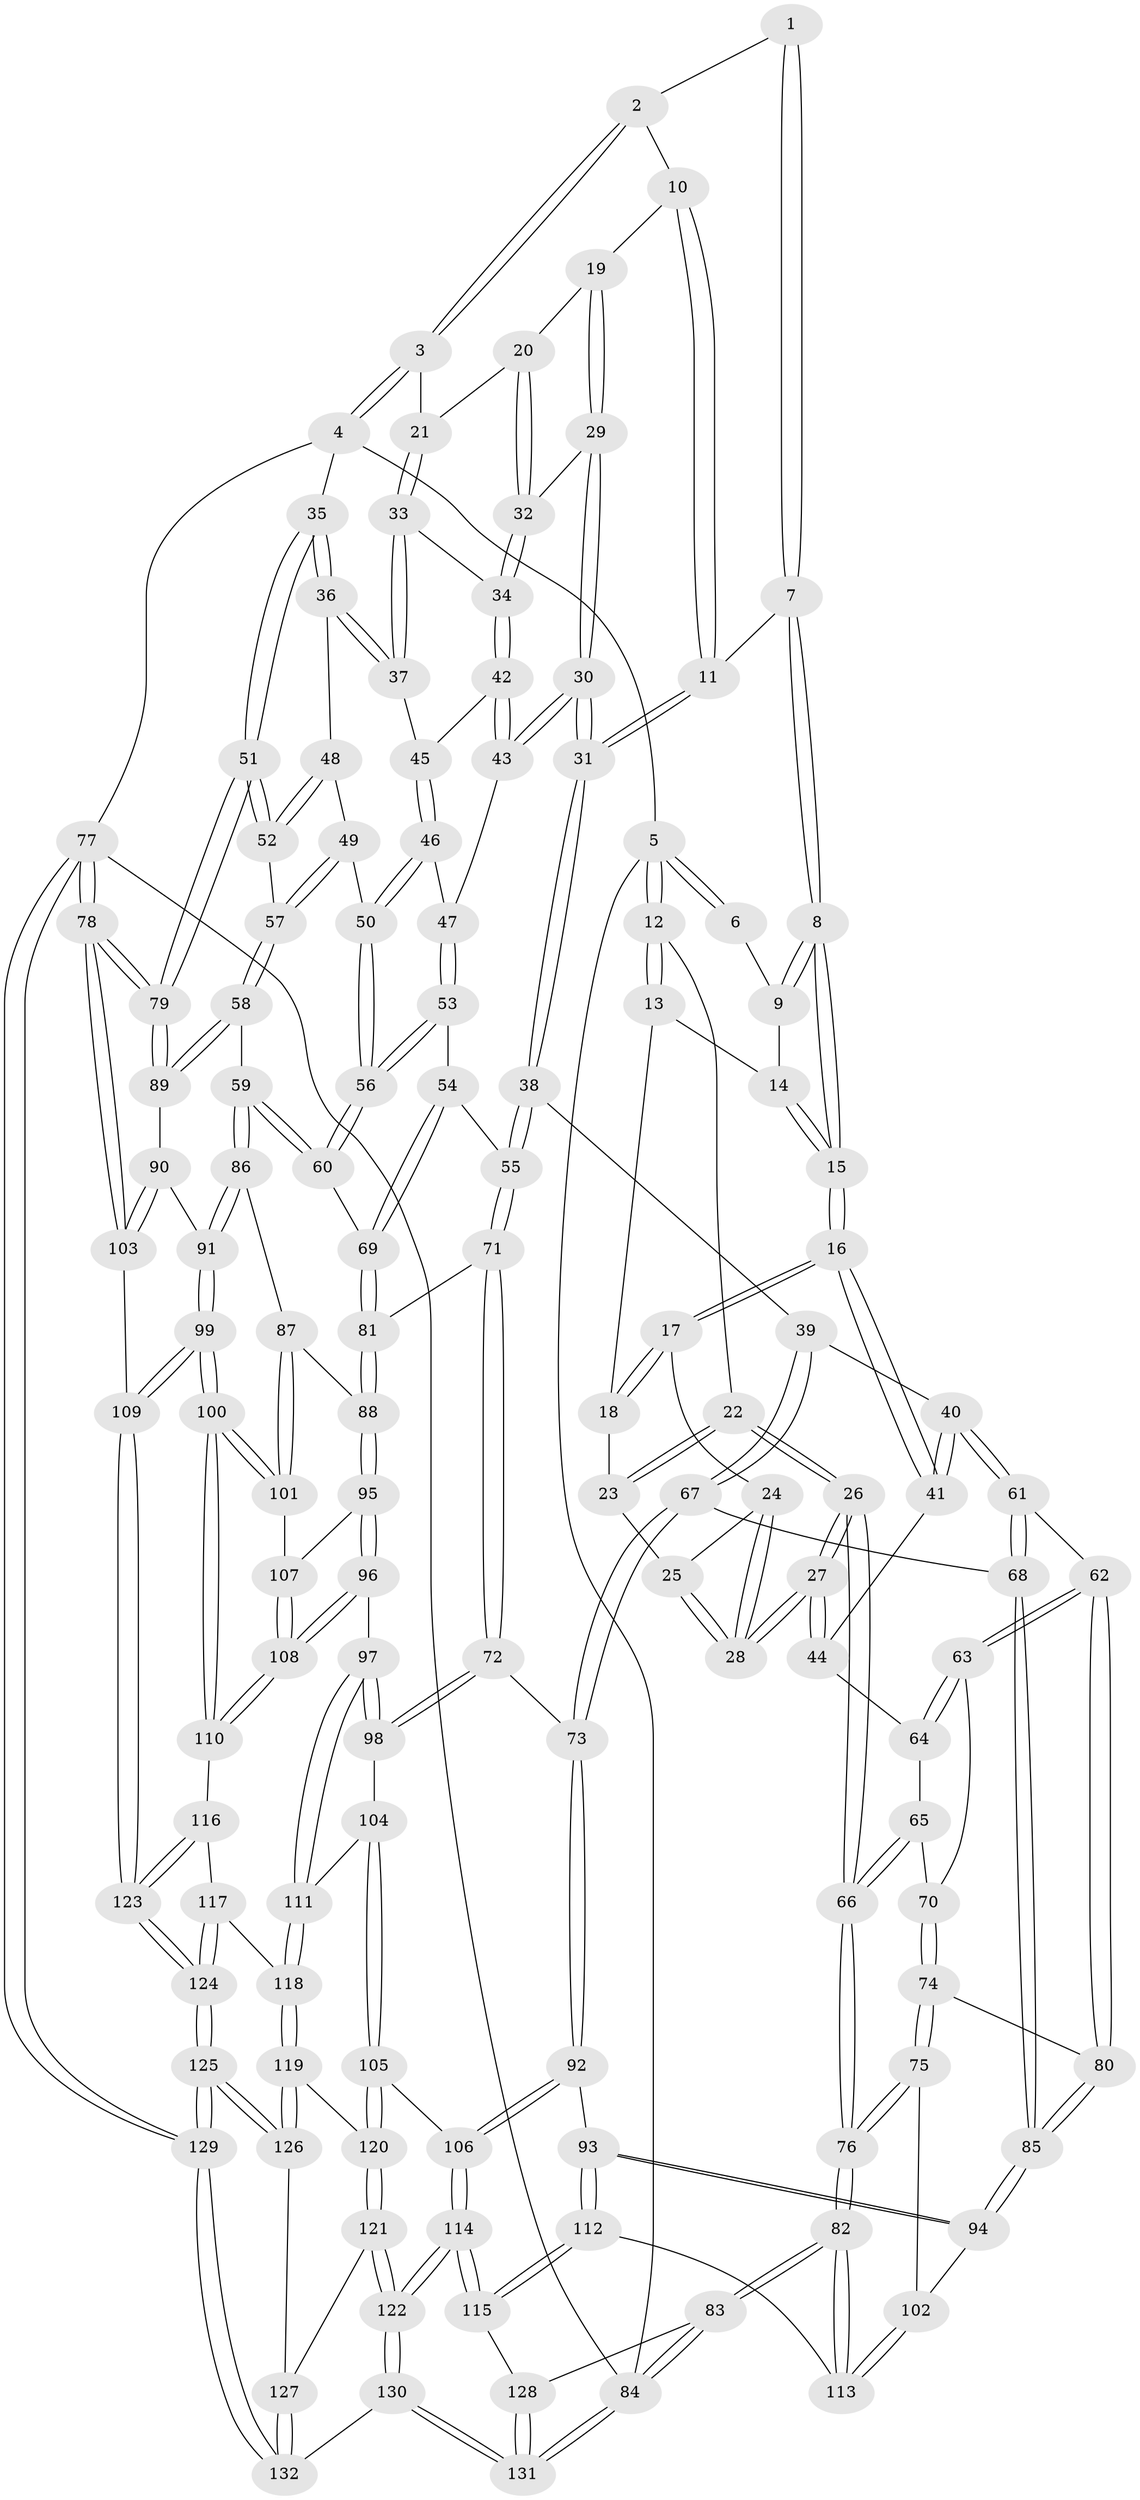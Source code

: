 // coarse degree distribution, {4: 0.46835443037974683, 5: 0.35443037974683544, 8: 0.012658227848101266, 2: 0.012658227848101266, 3: 0.10126582278481013, 6: 0.05063291139240506}
// Generated by graph-tools (version 1.1) at 2025/24/03/03/25 07:24:36]
// undirected, 132 vertices, 327 edges
graph export_dot {
graph [start="1"]
  node [color=gray90,style=filled];
  1 [pos="+0.4033457483440159+0"];
  2 [pos="+0.5109217474410722+0"];
  3 [pos="+1+0"];
  4 [pos="+1+0"];
  5 [pos="+0+0"];
  6 [pos="+0.3694982307674513+0"];
  7 [pos="+0.4256893283588957+0.06650430207969818"];
  8 [pos="+0.3248419135565735+0.18272407893276113"];
  9 [pos="+0.2510385832992878+0.023208012420115512"];
  10 [pos="+0.6158738398929322+0.09150222543144935"];
  11 [pos="+0.5061151738548196+0.1581344170664258"];
  12 [pos="+0+0"];
  13 [pos="+0.15093510656888864+0.08894422974569907"];
  14 [pos="+0.1899735335277612+0.08086398238450875"];
  15 [pos="+0.29548791120316675+0.26121892028363153"];
  16 [pos="+0.29393205722070115+0.2815469764380645"];
  17 [pos="+0.19060333696339013+0.23575706993011816"];
  18 [pos="+0.14494205732453141+0.11232125708337735"];
  19 [pos="+0.6682756444942718+0.11674258058953199"];
  20 [pos="+0.7387455292677124+0.10353849614322691"];
  21 [pos="+0.7927601094649811+0.09020495555400826"];
  22 [pos="+0+0.16089747907229998"];
  23 [pos="+0.11407569979342647+0.15366647451942742"];
  24 [pos="+0.1884511294772483+0.23555233480753127"];
  25 [pos="+0.11400941343596528+0.16881736466836827"];
  26 [pos="+0+0.28611252480123467"];
  27 [pos="+0+0.2945247923176632"];
  28 [pos="+0.07309299329119803+0.24586065483111866"];
  29 [pos="+0.6386227013082654+0.2158753904645285"];
  30 [pos="+0.5929170568592377+0.2740511752573109"];
  31 [pos="+0.5110336311861123+0.31593702049479444"];
  32 [pos="+0.69731456895589+0.22448919363439052"];
  33 [pos="+0.8018890510089609+0.18558922459993613"];
  34 [pos="+0.7583969679883317+0.2513552172541326"];
  35 [pos="+1+0"];
  36 [pos="+0.9440870051944142+0.25738075976172414"];
  37 [pos="+0.881893098769258+0.25366070802094215"];
  38 [pos="+0.5108102458326591+0.31631349266251235"];
  39 [pos="+0.389906202743904+0.3069261396476403"];
  40 [pos="+0.3000051734410332+0.29379035120183805"];
  41 [pos="+0.2964076491547358+0.2880383343218236"];
  42 [pos="+0.7536572192933352+0.2705774440543558"];
  43 [pos="+0.7418626388898703+0.2983951279930777"];
  44 [pos="+0.04857201864706783+0.33269360150889177"];
  45 [pos="+0.854067855861787+0.2984697274294003"];
  46 [pos="+0.8432343515057436+0.33431679672014764"];
  47 [pos="+0.7438573179457147+0.3064453411934248"];
  48 [pos="+0.9393717773649652+0.3139021024159291"];
  49 [pos="+0.8727401075796265+0.38390183848074444"];
  50 [pos="+0.855814431139206+0.372399644460268"];
  51 [pos="+1+0.41835827905368594"];
  52 [pos="+1+0.42343062392067765"];
  53 [pos="+0.7315744735972454+0.3881102427077512"];
  54 [pos="+0.6128997114294062+0.38426003320918445"];
  55 [pos="+0.5297562705515508+0.3656669103546727"];
  56 [pos="+0.743403999217493+0.40427232347004877"];
  57 [pos="+0.9106833737081474+0.46284897499732663"];
  58 [pos="+0.8919104022386389+0.49635408440009626"];
  59 [pos="+0.8286402516468022+0.5116360517792585"];
  60 [pos="+0.7458988814206586+0.42264953445163395"];
  61 [pos="+0.28009833143691726+0.3448964775894175"];
  62 [pos="+0.18922199235094445+0.42878487655493264"];
  63 [pos="+0.18460836544114792+0.4271533392081007"];
  64 [pos="+0.11946617879557256+0.397596084107295"];
  65 [pos="+0.07144807966250544+0.4526576044466018"];
  66 [pos="+0+0.31610168554574897"];
  67 [pos="+0.3862995884845783+0.523100368407684"];
  68 [pos="+0.33059554051949974+0.4822019418230176"];
  69 [pos="+0.6902722279796504+0.4880387464024992"];
  70 [pos="+0.0762267443203029+0.4638862225457222"];
  71 [pos="+0.5211561366895047+0.47496076489436856"];
  72 [pos="+0.47743306858228207+0.5357587478378206"];
  73 [pos="+0.39831219269503765+0.534080013054812"];
  74 [pos="+0.08490691096447806+0.5429973432332675"];
  75 [pos="+0+0.6138359864020229"];
  76 [pos="+0+0.6338309700193074"];
  77 [pos="+1+1"];
  78 [pos="+1+0.8091137605696199"];
  79 [pos="+1+0.6466935841852738"];
  80 [pos="+0.17828233188307782+0.5290935541066191"];
  81 [pos="+0.6685078820445843+0.5419004637819496"];
  82 [pos="+0+0.9885141253213001"];
  83 [pos="+0+1"];
  84 [pos="+0+1"];
  85 [pos="+0.20753114341304535+0.5599702939766639"];
  86 [pos="+0.8021727599708443+0.5439339206605998"];
  87 [pos="+0.7871975684871042+0.5536380328325744"];
  88 [pos="+0.689406577250565+0.5772042818352855"];
  89 [pos="+0.9149422777273326+0.5357618461155106"];
  90 [pos="+0.914045785785972+0.6032995616729645"];
  91 [pos="+0.8617634310227597+0.6432195878012581"];
  92 [pos="+0.3087845926877406+0.6247487518911926"];
  93 [pos="+0.24697707258298052+0.6394688692971765"];
  94 [pos="+0.23713930152739826+0.6321221432484528"];
  95 [pos="+0.6881531086235152+0.582110252400037"];
  96 [pos="+0.6472213858968239+0.6532998300854972"];
  97 [pos="+0.637520139284897+0.6627666875983126"];
  98 [pos="+0.4835184928458067+0.5621372331209239"];
  99 [pos="+0.8279029649475207+0.727912346583169"];
  100 [pos="+0.8278923944247958+0.7279080750094924"];
  101 [pos="+0.8004507831692907+0.6650179280790092"];
  102 [pos="+0.12810908060453105+0.6759372191538937"];
  103 [pos="+1+0.7617901990140008"];
  104 [pos="+0.4664362993424794+0.6579555690152644"];
  105 [pos="+0.45980691545585767+0.6803239567921363"];
  106 [pos="+0.4074277206034038+0.6921727850015451"];
  107 [pos="+0.7009265622811236+0.5944546114275542"];
  108 [pos="+0.7823378215268366+0.7083737038288354"];
  109 [pos="+0.856705217922389+0.7597345365869347"];
  110 [pos="+0.8119118142634135+0.7272156794194287"];
  111 [pos="+0.6347746818742828+0.671727430992378"];
  112 [pos="+0.26801203002132984+0.8160233563903547"];
  113 [pos="+0.1287574244947942+0.8023961351529317"];
  114 [pos="+0.30406354390736756+0.8420069421897007"];
  115 [pos="+0.28603118253567145+0.8343338671653842"];
  116 [pos="+0.6894615977381252+0.768403384603596"];
  117 [pos="+0.638077955288716+0.7645507743858754"];
  118 [pos="+0.6166117426645885+0.7617898138589156"];
  119 [pos="+0.6120647578779355+0.7660655713263992"];
  120 [pos="+0.5209441214254517+0.7708203435816999"];
  121 [pos="+0.45531073469447764+0.8506813124567358"];
  122 [pos="+0.33078614244088844+0.8663514116840682"];
  123 [pos="+0.7978605880877997+0.9013465059934099"];
  124 [pos="+0.7929821882582924+0.9308781757926813"];
  125 [pos="+0.7746525639526903+1"];
  126 [pos="+0.6297819106878483+0.8648517122485275"];
  127 [pos="+0.5094473012190178+0.9196474604685592"];
  128 [pos="+0.191665869627861+0.9272144779505382"];
  129 [pos="+0.7990140121999335+1"];
  130 [pos="+0.35742720561887603+1"];
  131 [pos="+0.2450032368405749+1"];
  132 [pos="+0.5682054495251199+1"];
  1 -- 2;
  1 -- 7;
  1 -- 7;
  2 -- 3;
  2 -- 3;
  2 -- 10;
  3 -- 4;
  3 -- 4;
  3 -- 21;
  4 -- 5;
  4 -- 35;
  4 -- 77;
  5 -- 6;
  5 -- 6;
  5 -- 12;
  5 -- 12;
  5 -- 84;
  6 -- 9;
  7 -- 8;
  7 -- 8;
  7 -- 11;
  8 -- 9;
  8 -- 9;
  8 -- 15;
  8 -- 15;
  9 -- 14;
  10 -- 11;
  10 -- 11;
  10 -- 19;
  11 -- 31;
  11 -- 31;
  12 -- 13;
  12 -- 13;
  12 -- 22;
  13 -- 14;
  13 -- 18;
  14 -- 15;
  14 -- 15;
  15 -- 16;
  15 -- 16;
  16 -- 17;
  16 -- 17;
  16 -- 41;
  16 -- 41;
  17 -- 18;
  17 -- 18;
  17 -- 24;
  18 -- 23;
  19 -- 20;
  19 -- 29;
  19 -- 29;
  20 -- 21;
  20 -- 32;
  20 -- 32;
  21 -- 33;
  21 -- 33;
  22 -- 23;
  22 -- 23;
  22 -- 26;
  22 -- 26;
  23 -- 25;
  24 -- 25;
  24 -- 28;
  24 -- 28;
  25 -- 28;
  25 -- 28;
  26 -- 27;
  26 -- 27;
  26 -- 66;
  26 -- 66;
  27 -- 28;
  27 -- 28;
  27 -- 44;
  27 -- 44;
  29 -- 30;
  29 -- 30;
  29 -- 32;
  30 -- 31;
  30 -- 31;
  30 -- 43;
  30 -- 43;
  31 -- 38;
  31 -- 38;
  32 -- 34;
  32 -- 34;
  33 -- 34;
  33 -- 37;
  33 -- 37;
  34 -- 42;
  34 -- 42;
  35 -- 36;
  35 -- 36;
  35 -- 51;
  35 -- 51;
  36 -- 37;
  36 -- 37;
  36 -- 48;
  37 -- 45;
  38 -- 39;
  38 -- 55;
  38 -- 55;
  39 -- 40;
  39 -- 67;
  39 -- 67;
  40 -- 41;
  40 -- 41;
  40 -- 61;
  40 -- 61;
  41 -- 44;
  42 -- 43;
  42 -- 43;
  42 -- 45;
  43 -- 47;
  44 -- 64;
  45 -- 46;
  45 -- 46;
  46 -- 47;
  46 -- 50;
  46 -- 50;
  47 -- 53;
  47 -- 53;
  48 -- 49;
  48 -- 52;
  48 -- 52;
  49 -- 50;
  49 -- 57;
  49 -- 57;
  50 -- 56;
  50 -- 56;
  51 -- 52;
  51 -- 52;
  51 -- 79;
  51 -- 79;
  52 -- 57;
  53 -- 54;
  53 -- 56;
  53 -- 56;
  54 -- 55;
  54 -- 69;
  54 -- 69;
  55 -- 71;
  55 -- 71;
  56 -- 60;
  56 -- 60;
  57 -- 58;
  57 -- 58;
  58 -- 59;
  58 -- 89;
  58 -- 89;
  59 -- 60;
  59 -- 60;
  59 -- 86;
  59 -- 86;
  60 -- 69;
  61 -- 62;
  61 -- 68;
  61 -- 68;
  62 -- 63;
  62 -- 63;
  62 -- 80;
  62 -- 80;
  63 -- 64;
  63 -- 64;
  63 -- 70;
  64 -- 65;
  65 -- 66;
  65 -- 66;
  65 -- 70;
  66 -- 76;
  66 -- 76;
  67 -- 68;
  67 -- 73;
  67 -- 73;
  68 -- 85;
  68 -- 85;
  69 -- 81;
  69 -- 81;
  70 -- 74;
  70 -- 74;
  71 -- 72;
  71 -- 72;
  71 -- 81;
  72 -- 73;
  72 -- 98;
  72 -- 98;
  73 -- 92;
  73 -- 92;
  74 -- 75;
  74 -- 75;
  74 -- 80;
  75 -- 76;
  75 -- 76;
  75 -- 102;
  76 -- 82;
  76 -- 82;
  77 -- 78;
  77 -- 78;
  77 -- 129;
  77 -- 129;
  77 -- 84;
  78 -- 79;
  78 -- 79;
  78 -- 103;
  78 -- 103;
  79 -- 89;
  79 -- 89;
  80 -- 85;
  80 -- 85;
  81 -- 88;
  81 -- 88;
  82 -- 83;
  82 -- 83;
  82 -- 113;
  82 -- 113;
  83 -- 84;
  83 -- 84;
  83 -- 128;
  84 -- 131;
  84 -- 131;
  85 -- 94;
  85 -- 94;
  86 -- 87;
  86 -- 91;
  86 -- 91;
  87 -- 88;
  87 -- 101;
  87 -- 101;
  88 -- 95;
  88 -- 95;
  89 -- 90;
  90 -- 91;
  90 -- 103;
  90 -- 103;
  91 -- 99;
  91 -- 99;
  92 -- 93;
  92 -- 106;
  92 -- 106;
  93 -- 94;
  93 -- 94;
  93 -- 112;
  93 -- 112;
  94 -- 102;
  95 -- 96;
  95 -- 96;
  95 -- 107;
  96 -- 97;
  96 -- 108;
  96 -- 108;
  97 -- 98;
  97 -- 98;
  97 -- 111;
  97 -- 111;
  98 -- 104;
  99 -- 100;
  99 -- 100;
  99 -- 109;
  99 -- 109;
  100 -- 101;
  100 -- 101;
  100 -- 110;
  100 -- 110;
  101 -- 107;
  102 -- 113;
  102 -- 113;
  103 -- 109;
  104 -- 105;
  104 -- 105;
  104 -- 111;
  105 -- 106;
  105 -- 120;
  105 -- 120;
  106 -- 114;
  106 -- 114;
  107 -- 108;
  107 -- 108;
  108 -- 110;
  108 -- 110;
  109 -- 123;
  109 -- 123;
  110 -- 116;
  111 -- 118;
  111 -- 118;
  112 -- 113;
  112 -- 115;
  112 -- 115;
  114 -- 115;
  114 -- 115;
  114 -- 122;
  114 -- 122;
  115 -- 128;
  116 -- 117;
  116 -- 123;
  116 -- 123;
  117 -- 118;
  117 -- 124;
  117 -- 124;
  118 -- 119;
  118 -- 119;
  119 -- 120;
  119 -- 126;
  119 -- 126;
  120 -- 121;
  120 -- 121;
  121 -- 122;
  121 -- 122;
  121 -- 127;
  122 -- 130;
  122 -- 130;
  123 -- 124;
  123 -- 124;
  124 -- 125;
  124 -- 125;
  125 -- 126;
  125 -- 126;
  125 -- 129;
  125 -- 129;
  126 -- 127;
  127 -- 132;
  127 -- 132;
  128 -- 131;
  128 -- 131;
  129 -- 132;
  129 -- 132;
  130 -- 131;
  130 -- 131;
  130 -- 132;
}
